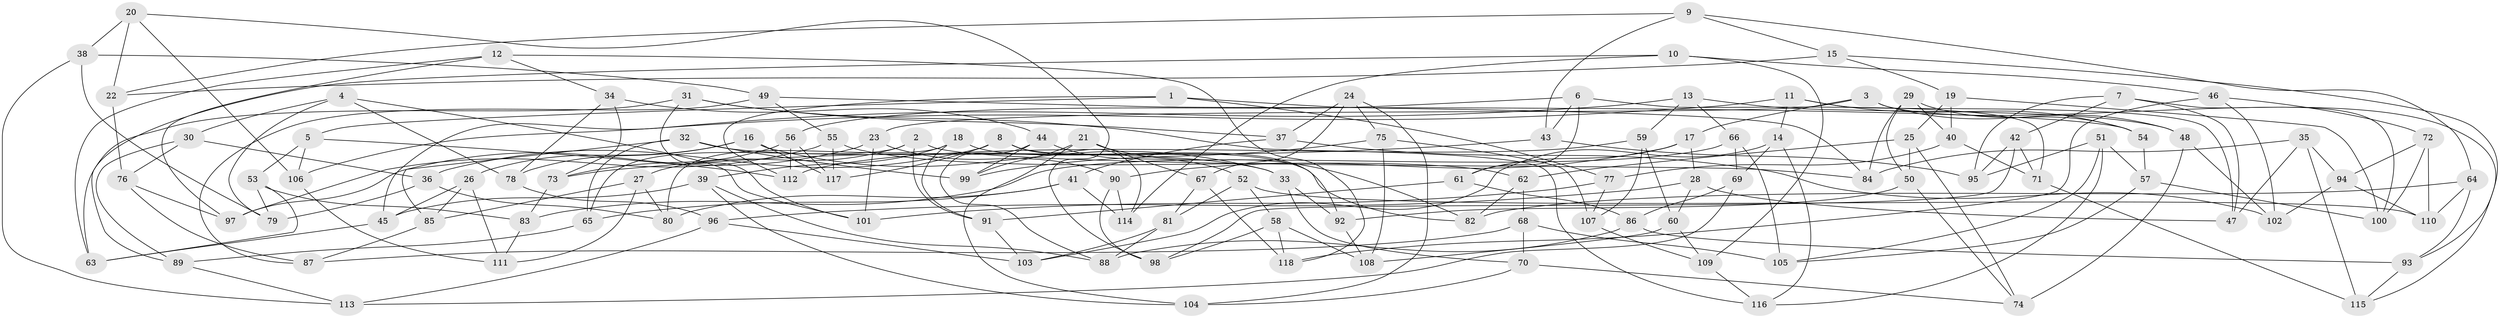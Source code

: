 // Generated by graph-tools (version 1.1) at 2025/16/03/09/25 04:16:16]
// undirected, 118 vertices, 236 edges
graph export_dot {
graph [start="1"]
  node [color=gray90,style=filled];
  1;
  2;
  3;
  4;
  5;
  6;
  7;
  8;
  9;
  10;
  11;
  12;
  13;
  14;
  15;
  16;
  17;
  18;
  19;
  20;
  21;
  22;
  23;
  24;
  25;
  26;
  27;
  28;
  29;
  30;
  31;
  32;
  33;
  34;
  35;
  36;
  37;
  38;
  39;
  40;
  41;
  42;
  43;
  44;
  45;
  46;
  47;
  48;
  49;
  50;
  51;
  52;
  53;
  54;
  55;
  56;
  57;
  58;
  59;
  60;
  61;
  62;
  63;
  64;
  65;
  66;
  67;
  68;
  69;
  70;
  71;
  72;
  73;
  74;
  75;
  76;
  77;
  78;
  79;
  80;
  81;
  82;
  83;
  84;
  85;
  86;
  87;
  88;
  89;
  90;
  91;
  92;
  93;
  94;
  95;
  96;
  97;
  98;
  99;
  100;
  101;
  102;
  103;
  104;
  105;
  106;
  107;
  108;
  109;
  110;
  111;
  112;
  113;
  114;
  115;
  116;
  117;
  118;
  1 -- 77;
  1 -- 112;
  1 -- 5;
  1 -- 84;
  2 -- 65;
  2 -- 84;
  2 -- 27;
  2 -- 91;
  3 -- 17;
  3 -- 23;
  3 -- 115;
  3 -- 48;
  4 -- 30;
  4 -- 101;
  4 -- 78;
  4 -- 79;
  5 -- 106;
  5 -- 53;
  5 -- 112;
  6 -- 61;
  6 -- 71;
  6 -- 56;
  6 -- 43;
  7 -- 47;
  7 -- 42;
  7 -- 100;
  7 -- 95;
  8 -- 36;
  8 -- 117;
  8 -- 92;
  8 -- 114;
  9 -- 22;
  9 -- 15;
  9 -- 64;
  9 -- 43;
  10 -- 109;
  10 -- 114;
  10 -- 89;
  10 -- 46;
  11 -- 106;
  11 -- 47;
  11 -- 54;
  11 -- 14;
  12 -- 118;
  12 -- 34;
  12 -- 97;
  12 -- 63;
  13 -- 66;
  13 -- 45;
  13 -- 48;
  13 -- 59;
  14 -- 69;
  14 -- 103;
  14 -- 116;
  15 -- 22;
  15 -- 93;
  15 -- 19;
  16 -- 33;
  16 -- 117;
  16 -- 26;
  16 -- 78;
  17 -- 61;
  17 -- 90;
  17 -- 28;
  18 -- 80;
  18 -- 91;
  18 -- 82;
  18 -- 39;
  19 -- 100;
  19 -- 25;
  19 -- 40;
  20 -- 106;
  20 -- 22;
  20 -- 38;
  20 -- 98;
  21 -- 82;
  21 -- 104;
  21 -- 67;
  21 -- 99;
  22 -- 76;
  23 -- 97;
  23 -- 101;
  23 -- 90;
  24 -- 37;
  24 -- 67;
  24 -- 104;
  24 -- 75;
  25 -- 74;
  25 -- 50;
  25 -- 62;
  26 -- 45;
  26 -- 111;
  26 -- 85;
  27 -- 80;
  27 -- 85;
  27 -- 111;
  28 -- 96;
  28 -- 47;
  28 -- 60;
  29 -- 54;
  29 -- 50;
  29 -- 40;
  29 -- 84;
  30 -- 36;
  30 -- 89;
  30 -- 76;
  31 -- 63;
  31 -- 116;
  31 -- 101;
  31 -- 37;
  32 -- 65;
  32 -- 33;
  32 -- 99;
  32 -- 85;
  33 -- 70;
  33 -- 92;
  34 -- 78;
  34 -- 73;
  34 -- 44;
  35 -- 94;
  35 -- 115;
  35 -- 84;
  35 -- 47;
  36 -- 80;
  36 -- 79;
  37 -- 41;
  37 -- 102;
  38 -- 113;
  38 -- 79;
  38 -- 49;
  39 -- 88;
  39 -- 104;
  39 -- 45;
  40 -- 71;
  40 -- 77;
  41 -- 80;
  41 -- 65;
  41 -- 114;
  42 -- 95;
  42 -- 98;
  42 -- 71;
  43 -- 73;
  43 -- 95;
  44 -- 99;
  44 -- 88;
  44 -- 52;
  45 -- 63;
  46 -- 102;
  46 -- 118;
  46 -- 72;
  48 -- 102;
  48 -- 74;
  49 -- 87;
  49 -- 54;
  49 -- 55;
  50 -- 92;
  50 -- 74;
  51 -- 105;
  51 -- 95;
  51 -- 116;
  51 -- 57;
  52 -- 81;
  52 -- 58;
  52 -- 110;
  53 -- 79;
  53 -- 83;
  53 -- 63;
  54 -- 57;
  55 -- 117;
  55 -- 97;
  55 -- 62;
  56 -- 112;
  56 -- 117;
  56 -- 73;
  57 -- 105;
  57 -- 100;
  58 -- 108;
  58 -- 118;
  58 -- 98;
  59 -- 107;
  59 -- 112;
  59 -- 60;
  60 -- 108;
  60 -- 109;
  61 -- 91;
  61 -- 86;
  62 -- 68;
  62 -- 82;
  64 -- 82;
  64 -- 93;
  64 -- 110;
  65 -- 89;
  66 -- 69;
  66 -- 105;
  66 -- 83;
  67 -- 118;
  67 -- 81;
  68 -- 105;
  68 -- 70;
  68 -- 87;
  69 -- 86;
  69 -- 113;
  70 -- 104;
  70 -- 74;
  71 -- 115;
  72 -- 110;
  72 -- 100;
  72 -- 94;
  73 -- 83;
  75 -- 107;
  75 -- 108;
  75 -- 99;
  76 -- 97;
  76 -- 87;
  77 -- 101;
  77 -- 107;
  78 -- 96;
  81 -- 103;
  81 -- 88;
  83 -- 111;
  85 -- 87;
  86 -- 88;
  86 -- 93;
  89 -- 113;
  90 -- 114;
  90 -- 98;
  91 -- 103;
  92 -- 108;
  93 -- 115;
  94 -- 110;
  94 -- 102;
  96 -- 113;
  96 -- 103;
  106 -- 111;
  107 -- 109;
  109 -- 116;
}
